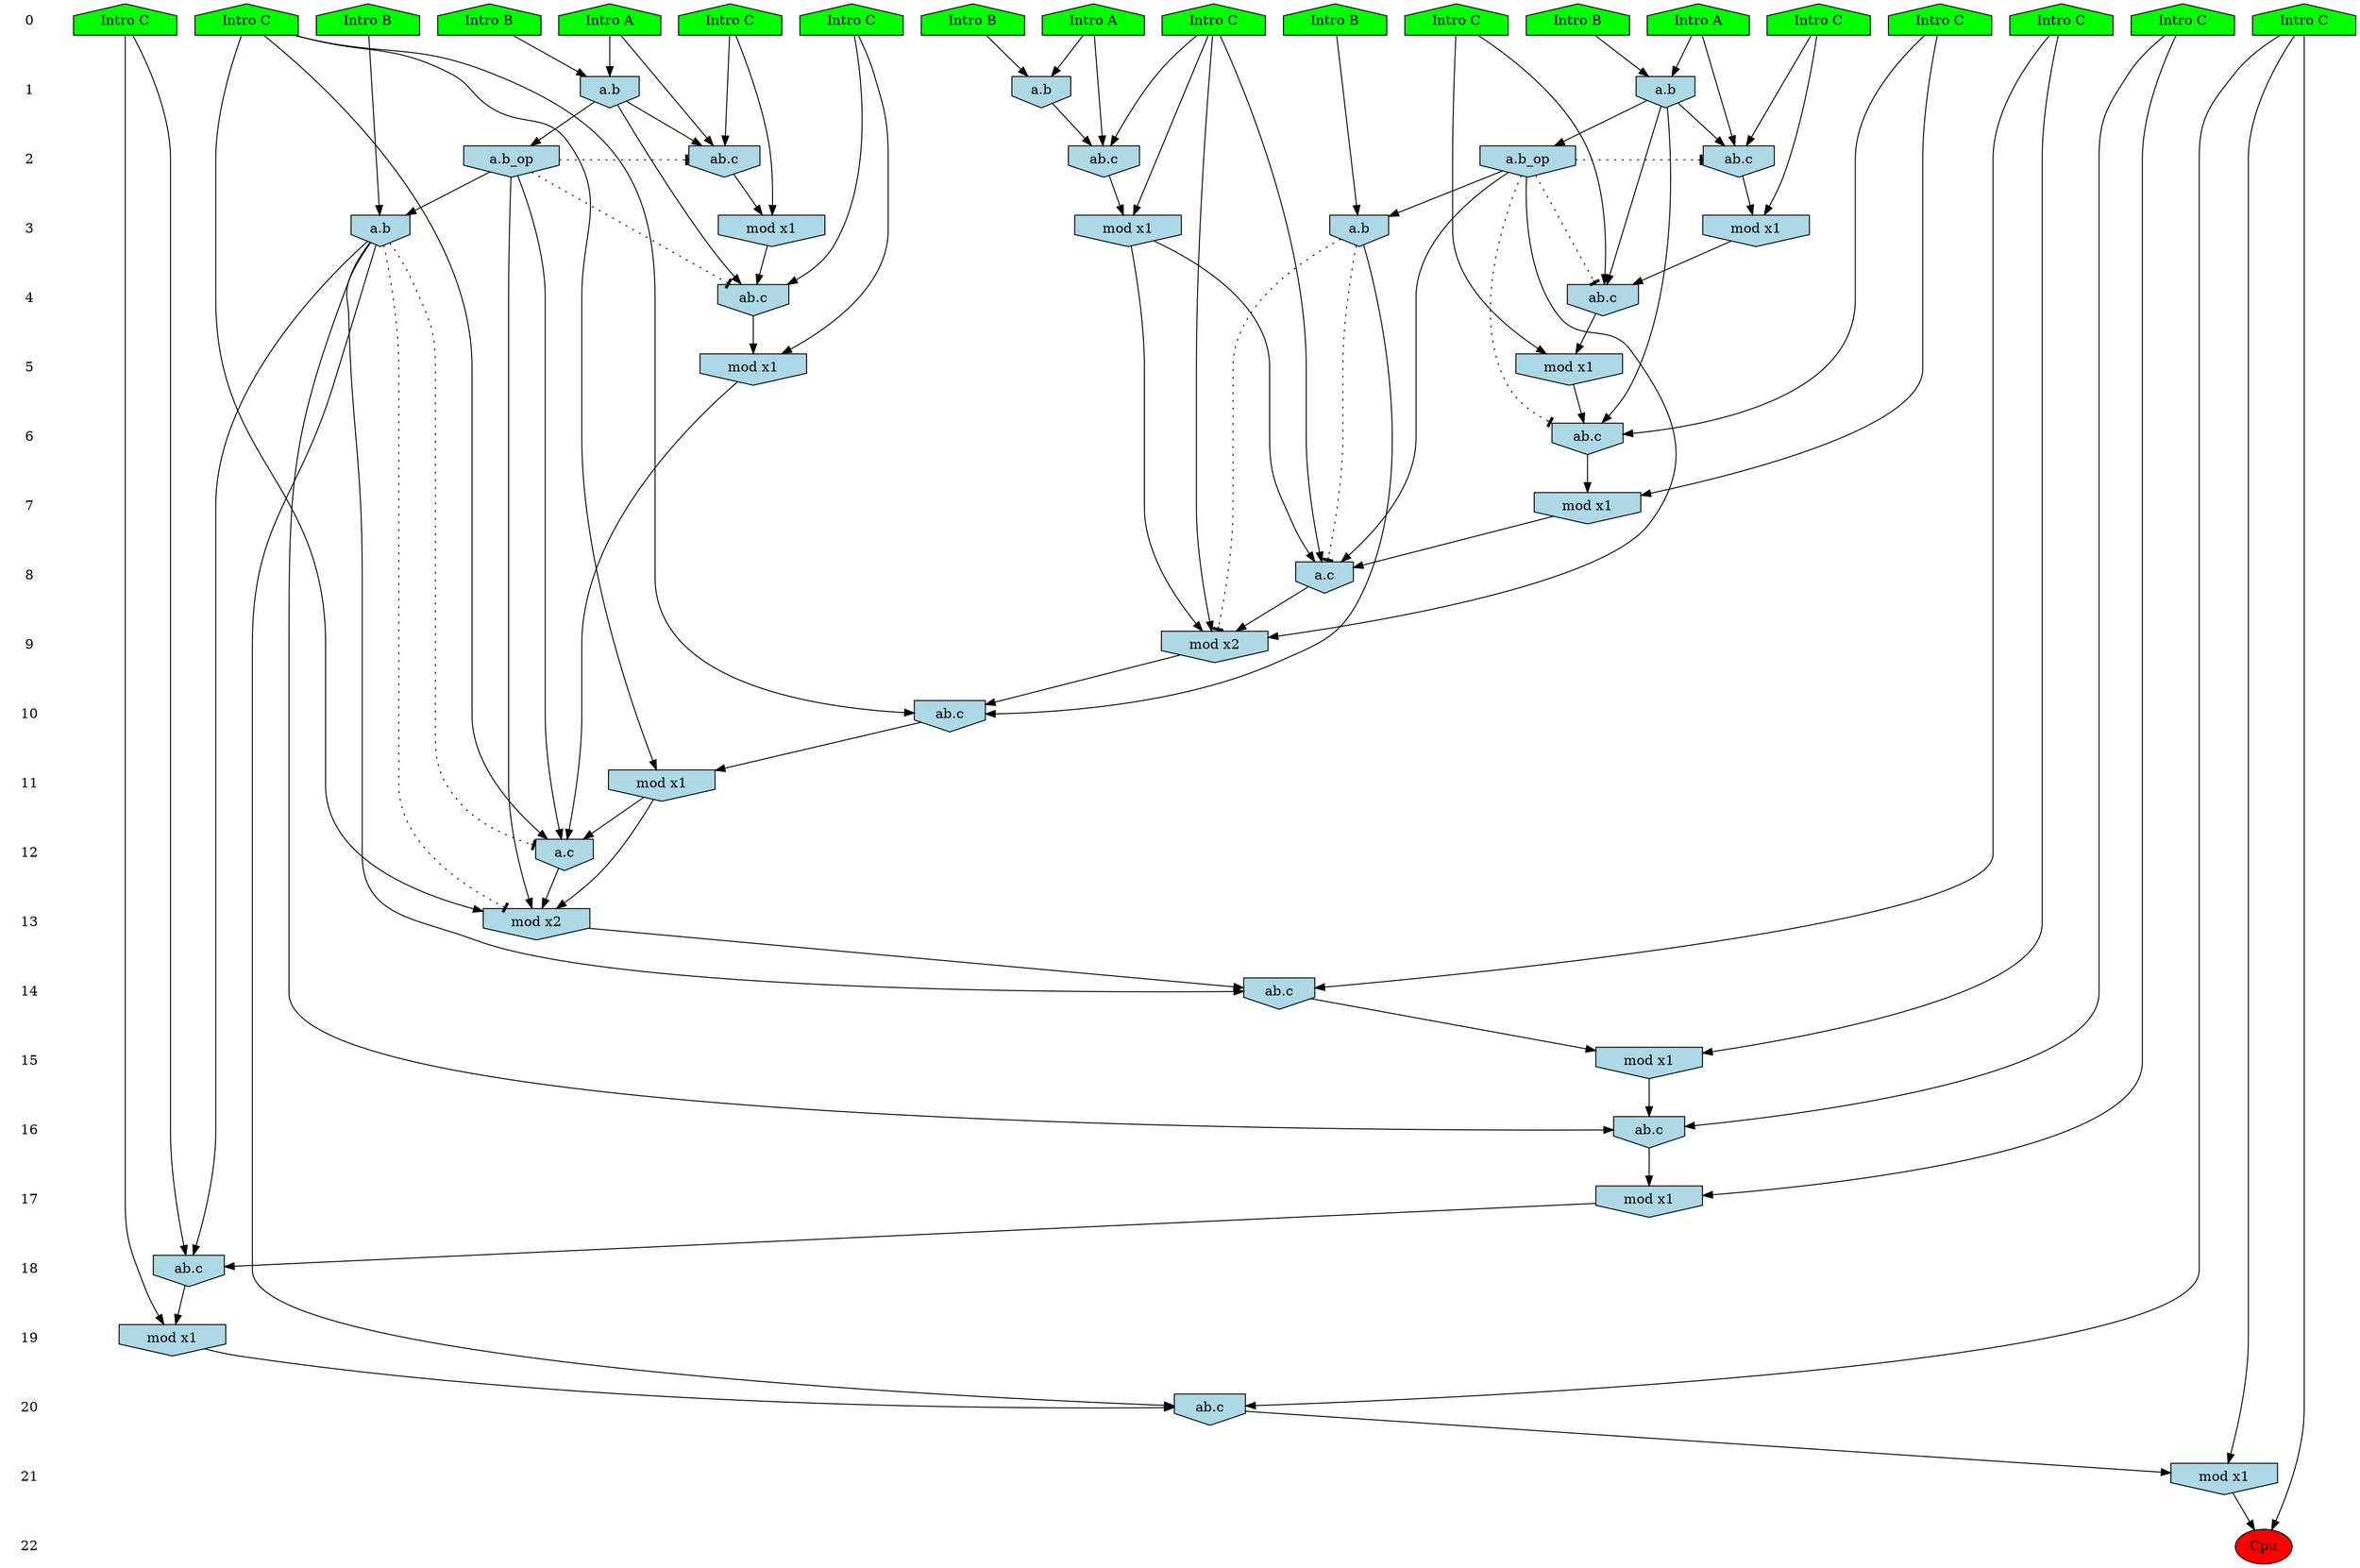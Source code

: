/* Compression of 1 causal flows obtained in average at 1.345503E+01 t.u */
/* Compressed causal flows were: [2096] */
digraph G{
 ranksep=.5 ; 
{ rank = same ; "0" [shape=plaintext] ; node_1 [label ="Intro B", shape=house, style=filled, fillcolor=green] ;
node_2 [label ="Intro B", shape=house, style=filled, fillcolor=green] ;
node_3 [label ="Intro A", shape=house, style=filled, fillcolor=green] ;
node_4 [label ="Intro B", shape=house, style=filled, fillcolor=green] ;
node_5 [label ="Intro A", shape=house, style=filled, fillcolor=green] ;
node_6 [label ="Intro B", shape=house, style=filled, fillcolor=green] ;
node_7 [label ="Intro A", shape=house, style=filled, fillcolor=green] ;
node_8 [label ="Intro B", shape=house, style=filled, fillcolor=green] ;
node_9 [label ="Intro C", shape=house, style=filled, fillcolor=green] ;
node_10 [label ="Intro C", shape=house, style=filled, fillcolor=green] ;
node_11 [label ="Intro C", shape=house, style=filled, fillcolor=green] ;
node_12 [label ="Intro C", shape=house, style=filled, fillcolor=green] ;
node_13 [label ="Intro C", shape=house, style=filled, fillcolor=green] ;
node_14 [label ="Intro C", shape=house, style=filled, fillcolor=green] ;
node_15 [label ="Intro C", shape=house, style=filled, fillcolor=green] ;
node_16 [label ="Intro C", shape=house, style=filled, fillcolor=green] ;
node_17 [label ="Intro C", shape=house, style=filled, fillcolor=green] ;
node_18 [label ="Intro C", shape=house, style=filled, fillcolor=green] ;
node_19 [label ="Intro C", shape=house, style=filled, fillcolor=green] ;
}
{ rank = same ; "1" [shape=plaintext] ; node_20 [label="a.b", shape=invhouse, style=filled, fillcolor = lightblue] ;
node_23 [label="a.b", shape=invhouse, style=filled, fillcolor = lightblue] ;
node_30 [label="a.b", shape=invhouse, style=filled, fillcolor = lightblue] ;
}
{ rank = same ; "2" [shape=plaintext] ; node_21 [label="ab.c", shape=invhouse, style=filled, fillcolor = lightblue] ;
node_24 [label="ab.c", shape=invhouse, style=filled, fillcolor = lightblue] ;
node_29 [label="a.b_op", shape=invhouse, style=filled, fillcolor = lightblue] ;
node_31 [label="ab.c", shape=invhouse, style=filled, fillcolor = lightblue] ;
node_40 [label="a.b_op", shape=invhouse, style=filled, fillcolor = lightblue] ;
}
{ rank = same ; "3" [shape=plaintext] ; node_22 [label="mod x1", shape=invhouse, style=filled, fillcolor = lightblue] ;
node_26 [label="mod x1", shape=invhouse, style=filled, fillcolor = lightblue] ;
node_33 [label="mod x1", shape=invhouse, style=filled, fillcolor = lightblue] ;
node_37 [label="a.b", shape=invhouse, style=filled, fillcolor = lightblue] ;
node_44 [label="a.b", shape=invhouse, style=filled, fillcolor = lightblue] ;
}
{ rank = same ; "4" [shape=plaintext] ; node_25 [label="ab.c", shape=invhouse, style=filled, fillcolor = lightblue] ;
node_34 [label="ab.c", shape=invhouse, style=filled, fillcolor = lightblue] ;
}
{ rank = same ; "5" [shape=plaintext] ; node_27 [label="mod x1", shape=invhouse, style=filled, fillcolor = lightblue] ;
node_39 [label="mod x1", shape=invhouse, style=filled, fillcolor = lightblue] ;
}
{ rank = same ; "6" [shape=plaintext] ; node_28 [label="ab.c", shape=invhouse, style=filled, fillcolor = lightblue] ;
}
{ rank = same ; "7" [shape=plaintext] ; node_32 [label="mod x1", shape=invhouse, style=filled, fillcolor = lightblue] ;
}
{ rank = same ; "8" [shape=plaintext] ; node_35 [label="a.c", shape=invhouse, style=filled, fillcolor = lightblue] ;
}
{ rank = same ; "9" [shape=plaintext] ; node_36 [label="mod x2", shape=invhouse, style=filled, fillcolor = lightblue] ;
}
{ rank = same ; "10" [shape=plaintext] ; node_38 [label="ab.c", shape=invhouse, style=filled, fillcolor = lightblue] ;
}
{ rank = same ; "11" [shape=plaintext] ; node_41 [label="mod x1", shape=invhouse, style=filled, fillcolor = lightblue] ;
}
{ rank = same ; "12" [shape=plaintext] ; node_42 [label="a.c", shape=invhouse, style=filled, fillcolor = lightblue] ;
}
{ rank = same ; "13" [shape=plaintext] ; node_43 [label="mod x2", shape=invhouse, style=filled, fillcolor = lightblue] ;
}
{ rank = same ; "14" [shape=plaintext] ; node_45 [label="ab.c", shape=invhouse, style=filled, fillcolor = lightblue] ;
}
{ rank = same ; "15" [shape=plaintext] ; node_46 [label="mod x1", shape=invhouse, style=filled, fillcolor = lightblue] ;
}
{ rank = same ; "16" [shape=plaintext] ; node_47 [label="ab.c", shape=invhouse, style=filled, fillcolor = lightblue] ;
}
{ rank = same ; "17" [shape=plaintext] ; node_48 [label="mod x1", shape=invhouse, style=filled, fillcolor = lightblue] ;
}
{ rank = same ; "18" [shape=plaintext] ; node_49 [label="ab.c", shape=invhouse, style=filled, fillcolor = lightblue] ;
}
{ rank = same ; "19" [shape=plaintext] ; node_50 [label="mod x1", shape=invhouse, style=filled, fillcolor = lightblue] ;
}
{ rank = same ; "20" [shape=plaintext] ; node_51 [label="ab.c", shape=invhouse, style=filled, fillcolor = lightblue] ;
}
{ rank = same ; "21" [shape=plaintext] ; node_52 [label="mod x1", shape=invhouse, style=filled, fillcolor = lightblue] ;
}
{ rank = same ; "22" [shape=plaintext] ; node_53 [label ="Cpu", style=filled, fillcolor=red] ;
}
"0" -> "1" [style="invis"]; 
"1" -> "2" [style="invis"]; 
"2" -> "3" [style="invis"]; 
"3" -> "4" [style="invis"]; 
"4" -> "5" [style="invis"]; 
"5" -> "6" [style="invis"]; 
"6" -> "7" [style="invis"]; 
"7" -> "8" [style="invis"]; 
"8" -> "9" [style="invis"]; 
"9" -> "10" [style="invis"]; 
"10" -> "11" [style="invis"]; 
"11" -> "12" [style="invis"]; 
"12" -> "13" [style="invis"]; 
"13" -> "14" [style="invis"]; 
"14" -> "15" [style="invis"]; 
"15" -> "16" [style="invis"]; 
"16" -> "17" [style="invis"]; 
"17" -> "18" [style="invis"]; 
"18" -> "19" [style="invis"]; 
"19" -> "20" [style="invis"]; 
"20" -> "21" [style="invis"]; 
"21" -> "22" [style="invis"]; 
node_2 -> node_20
node_5 -> node_20
node_5 -> node_21
node_9 -> node_21
node_20 -> node_21
node_9 -> node_22
node_21 -> node_22
node_6 -> node_23
node_7 -> node_23
node_7 -> node_24
node_14 -> node_24
node_23 -> node_24
node_10 -> node_25
node_20 -> node_25
node_22 -> node_25
node_14 -> node_26
node_24 -> node_26
node_10 -> node_27
node_25 -> node_27
node_18 -> node_28
node_20 -> node_28
node_27 -> node_28
node_20 -> node_29
node_3 -> node_30
node_8 -> node_30
node_3 -> node_31
node_11 -> node_31
node_30 -> node_31
node_18 -> node_32
node_28 -> node_32
node_11 -> node_33
node_31 -> node_33
node_15 -> node_34
node_30 -> node_34
node_33 -> node_34
node_14 -> node_35
node_26 -> node_35
node_29 -> node_35
node_32 -> node_35
node_14 -> node_36
node_26 -> node_36
node_29 -> node_36
node_35 -> node_36
node_4 -> node_37
node_29 -> node_37
node_16 -> node_38
node_36 -> node_38
node_37 -> node_38
node_15 -> node_39
node_34 -> node_39
node_30 -> node_40
node_16 -> node_41
node_38 -> node_41
node_16 -> node_42
node_39 -> node_42
node_40 -> node_42
node_41 -> node_42
node_16 -> node_43
node_40 -> node_43
node_41 -> node_43
node_42 -> node_43
node_1 -> node_44
node_40 -> node_44
node_19 -> node_45
node_43 -> node_45
node_44 -> node_45
node_19 -> node_46
node_45 -> node_46
node_13 -> node_47
node_44 -> node_47
node_46 -> node_47
node_13 -> node_48
node_47 -> node_48
node_12 -> node_49
node_44 -> node_49
node_48 -> node_49
node_12 -> node_50
node_49 -> node_50
node_17 -> node_51
node_44 -> node_51
node_50 -> node_51
node_17 -> node_52
node_51 -> node_52
node_17 -> node_53
node_52 -> node_53
node_29 -> node_28 [style=dotted, arrowhead = tee] 
node_29 -> node_25 [style=dotted, arrowhead = tee] 
node_29 -> node_21 [style=dotted, arrowhead = tee] 
node_37 -> node_36 [style=dotted, arrowhead = tee] 
node_37 -> node_35 [style=dotted, arrowhead = tee] 
node_40 -> node_34 [style=dotted, arrowhead = tee] 
node_40 -> node_31 [style=dotted, arrowhead = tee] 
node_44 -> node_43 [style=dotted, arrowhead = tee] 
node_44 -> node_42 [style=dotted, arrowhead = tee] 
}
/*
 Dot generation time: 0.001170
*/